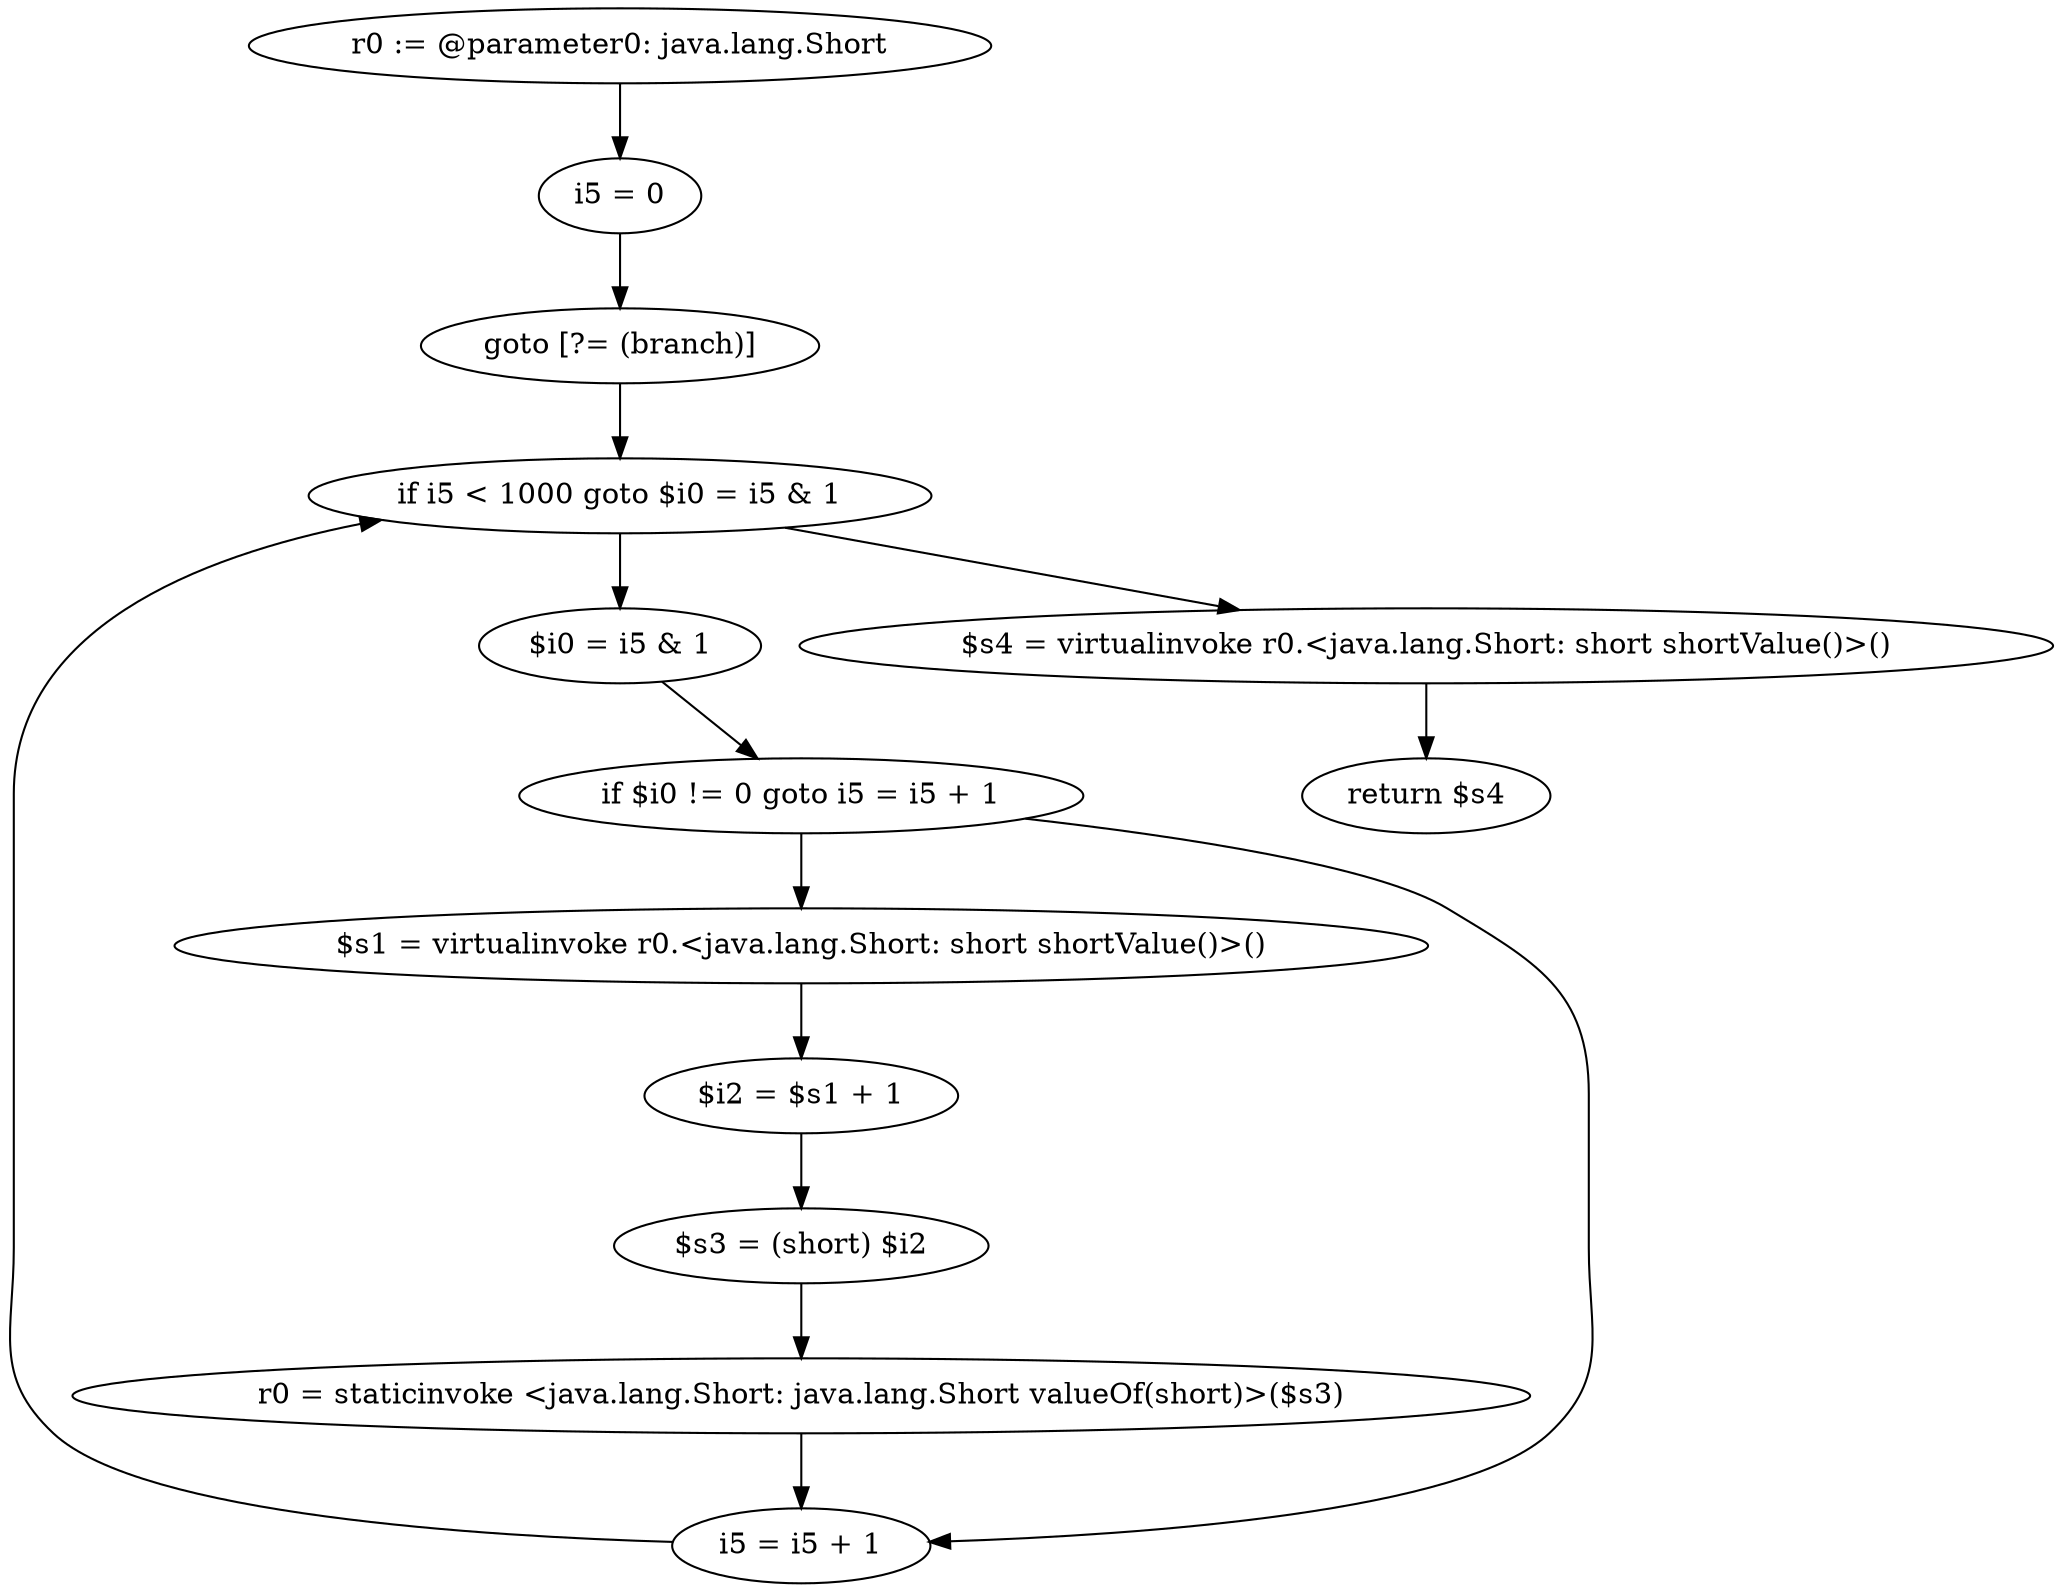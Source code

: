 digraph "unitGraph" {
    "r0 := @parameter0: java.lang.Short"
    "i5 = 0"
    "goto [?= (branch)]"
    "$i0 = i5 & 1"
    "if $i0 != 0 goto i5 = i5 + 1"
    "$s1 = virtualinvoke r0.<java.lang.Short: short shortValue()>()"
    "$i2 = $s1 + 1"
    "$s3 = (short) $i2"
    "r0 = staticinvoke <java.lang.Short: java.lang.Short valueOf(short)>($s3)"
    "i5 = i5 + 1"
    "if i5 < 1000 goto $i0 = i5 & 1"
    "$s4 = virtualinvoke r0.<java.lang.Short: short shortValue()>()"
    "return $s4"
    "r0 := @parameter0: java.lang.Short"->"i5 = 0";
    "i5 = 0"->"goto [?= (branch)]";
    "goto [?= (branch)]"->"if i5 < 1000 goto $i0 = i5 & 1";
    "$i0 = i5 & 1"->"if $i0 != 0 goto i5 = i5 + 1";
    "if $i0 != 0 goto i5 = i5 + 1"->"$s1 = virtualinvoke r0.<java.lang.Short: short shortValue()>()";
    "if $i0 != 0 goto i5 = i5 + 1"->"i5 = i5 + 1";
    "$s1 = virtualinvoke r0.<java.lang.Short: short shortValue()>()"->"$i2 = $s1 + 1";
    "$i2 = $s1 + 1"->"$s3 = (short) $i2";
    "$s3 = (short) $i2"->"r0 = staticinvoke <java.lang.Short: java.lang.Short valueOf(short)>($s3)";
    "r0 = staticinvoke <java.lang.Short: java.lang.Short valueOf(short)>($s3)"->"i5 = i5 + 1";
    "i5 = i5 + 1"->"if i5 < 1000 goto $i0 = i5 & 1";
    "if i5 < 1000 goto $i0 = i5 & 1"->"$s4 = virtualinvoke r0.<java.lang.Short: short shortValue()>()";
    "if i5 < 1000 goto $i0 = i5 & 1"->"$i0 = i5 & 1";
    "$s4 = virtualinvoke r0.<java.lang.Short: short shortValue()>()"->"return $s4";
}
